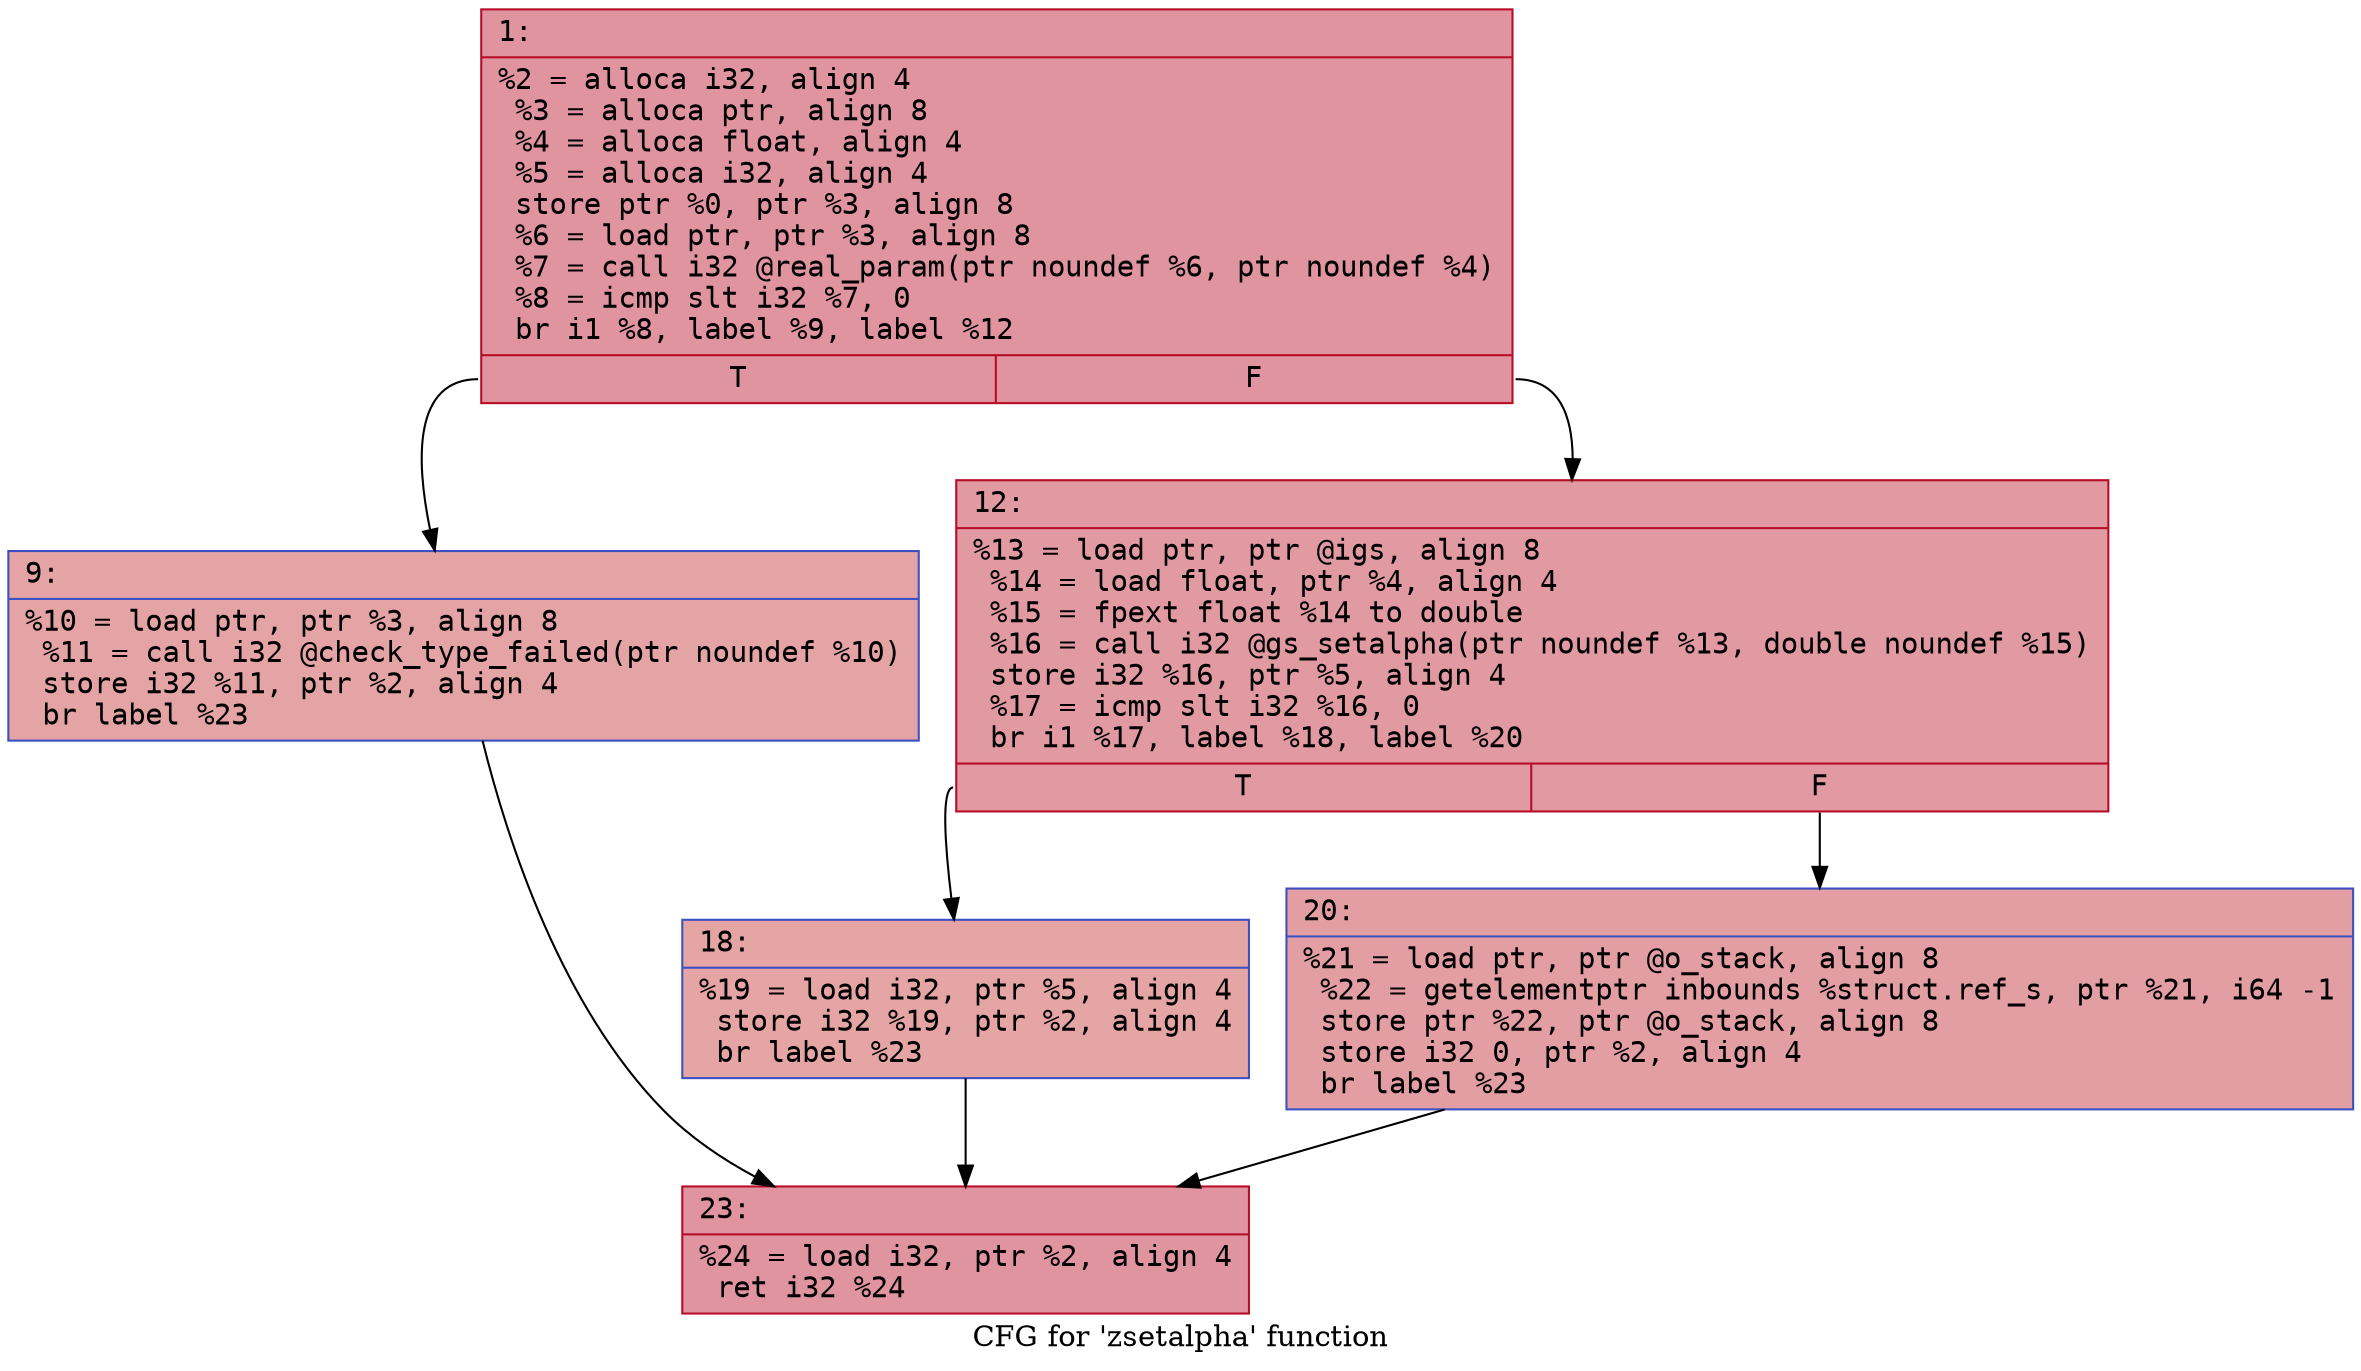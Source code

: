 digraph "CFG for 'zsetalpha' function" {
	label="CFG for 'zsetalpha' function";

	Node0x60000189f480 [shape=record,color="#b70d28ff", style=filled, fillcolor="#b70d2870" fontname="Courier",label="{1:\l|  %2 = alloca i32, align 4\l  %3 = alloca ptr, align 8\l  %4 = alloca float, align 4\l  %5 = alloca i32, align 4\l  store ptr %0, ptr %3, align 8\l  %6 = load ptr, ptr %3, align 8\l  %7 = call i32 @real_param(ptr noundef %6, ptr noundef %4)\l  %8 = icmp slt i32 %7, 0\l  br i1 %8, label %9, label %12\l|{<s0>T|<s1>F}}"];
	Node0x60000189f480:s0 -> Node0x60000189f4d0[tooltip="1 -> 9\nProbability 37.50%" ];
	Node0x60000189f480:s1 -> Node0x60000189f520[tooltip="1 -> 12\nProbability 62.50%" ];
	Node0x60000189f4d0 [shape=record,color="#3d50c3ff", style=filled, fillcolor="#c32e3170" fontname="Courier",label="{9:\l|  %10 = load ptr, ptr %3, align 8\l  %11 = call i32 @check_type_failed(ptr noundef %10)\l  store i32 %11, ptr %2, align 4\l  br label %23\l}"];
	Node0x60000189f4d0 -> Node0x60000189f610[tooltip="9 -> 23\nProbability 100.00%" ];
	Node0x60000189f520 [shape=record,color="#b70d28ff", style=filled, fillcolor="#bb1b2c70" fontname="Courier",label="{12:\l|  %13 = load ptr, ptr @igs, align 8\l  %14 = load float, ptr %4, align 4\l  %15 = fpext float %14 to double\l  %16 = call i32 @gs_setalpha(ptr noundef %13, double noundef %15)\l  store i32 %16, ptr %5, align 4\l  %17 = icmp slt i32 %16, 0\l  br i1 %17, label %18, label %20\l|{<s0>T|<s1>F}}"];
	Node0x60000189f520:s0 -> Node0x60000189f570[tooltip="12 -> 18\nProbability 37.50%" ];
	Node0x60000189f520:s1 -> Node0x60000189f5c0[tooltip="12 -> 20\nProbability 62.50%" ];
	Node0x60000189f570 [shape=record,color="#3d50c3ff", style=filled, fillcolor="#c5333470" fontname="Courier",label="{18:\l|  %19 = load i32, ptr %5, align 4\l  store i32 %19, ptr %2, align 4\l  br label %23\l}"];
	Node0x60000189f570 -> Node0x60000189f610[tooltip="18 -> 23\nProbability 100.00%" ];
	Node0x60000189f5c0 [shape=record,color="#3d50c3ff", style=filled, fillcolor="#be242e70" fontname="Courier",label="{20:\l|  %21 = load ptr, ptr @o_stack, align 8\l  %22 = getelementptr inbounds %struct.ref_s, ptr %21, i64 -1\l  store ptr %22, ptr @o_stack, align 8\l  store i32 0, ptr %2, align 4\l  br label %23\l}"];
	Node0x60000189f5c0 -> Node0x60000189f610[tooltip="20 -> 23\nProbability 100.00%" ];
	Node0x60000189f610 [shape=record,color="#b70d28ff", style=filled, fillcolor="#b70d2870" fontname="Courier",label="{23:\l|  %24 = load i32, ptr %2, align 4\l  ret i32 %24\l}"];
}
